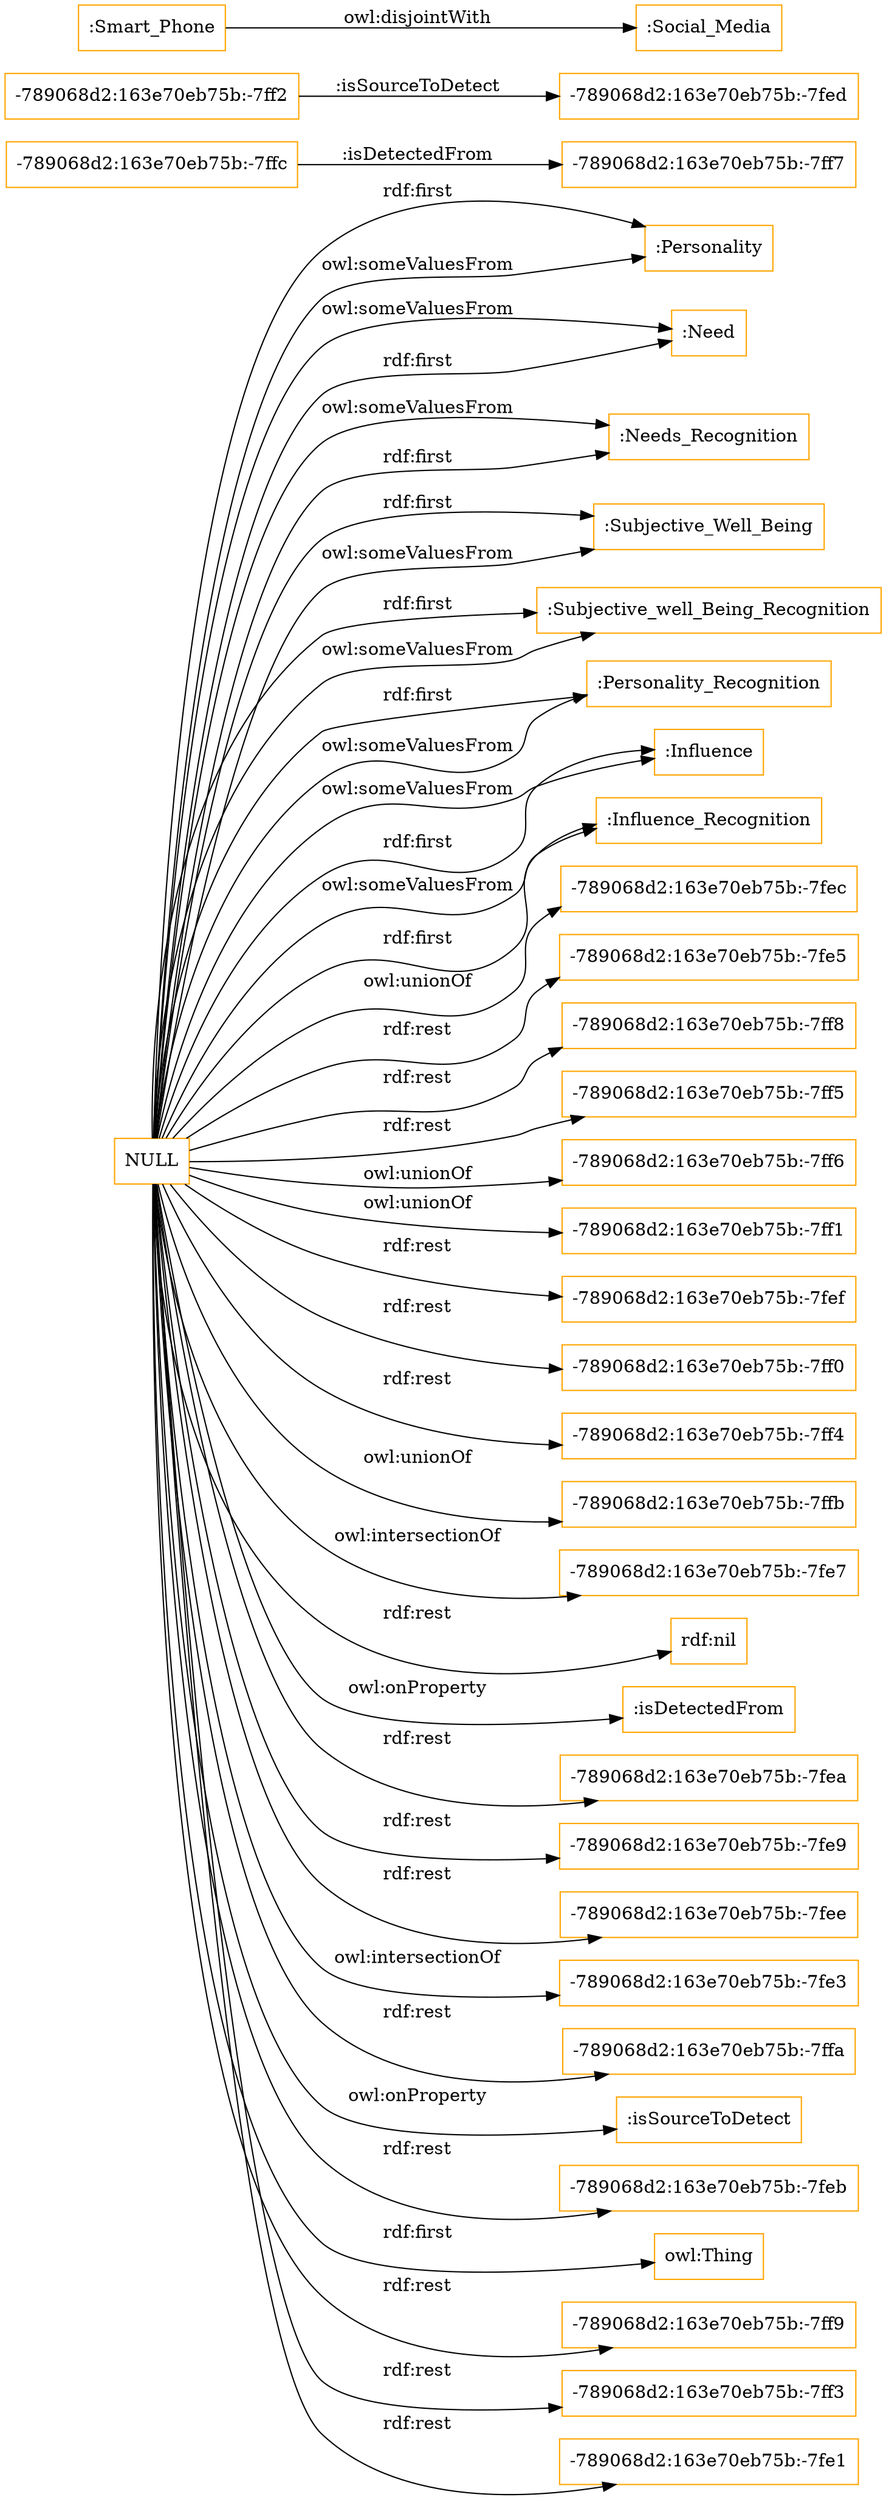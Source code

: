 digraph ar2dtool_diagram { 
rankdir=LR;
size="1501"
node [shape = rectangle, color="orange"]; ":Personality" ":Need" "-789068d2:163e70eb75b:-7ff7" ":Needs_Recognition" "-789068d2:163e70eb75b:-7ff2" ":Subjective_Well_Being" ":Subjective_well_Being_Recognition" ":Personality_Recognition" "-789068d2:163e70eb75b:-7ffc" ":Influence" "-789068d2:163e70eb75b:-7fed" ":Smart_Phone" ":Social_Media" ":Influence_Recognition" ; /*classes style*/
	"NULL" -> ":Personality_Recognition" [ label = "rdf:first" ];
	"NULL" -> "-789068d2:163e70eb75b:-7fec" [ label = "owl:unionOf" ];
	"NULL" -> "-789068d2:163e70eb75b:-7fe5" [ label = "rdf:rest" ];
	"NULL" -> ":Personality" [ label = "rdf:first" ];
	"NULL" -> "-789068d2:163e70eb75b:-7ff8" [ label = "rdf:rest" ];
	"NULL" -> "-789068d2:163e70eb75b:-7ff5" [ label = "rdf:rest" ];
	"NULL" -> ":Subjective_Well_Being" [ label = "rdf:first" ];
	"NULL" -> ":Personality_Recognition" [ label = "owl:someValuesFrom" ];
	"NULL" -> ":Need" [ label = "owl:someValuesFrom" ];
	"NULL" -> ":Influence" [ label = "owl:someValuesFrom" ];
	"NULL" -> "-789068d2:163e70eb75b:-7ff6" [ label = "owl:unionOf" ];
	"NULL" -> "-789068d2:163e70eb75b:-7ff1" [ label = "owl:unionOf" ];
	"NULL" -> ":Influence_Recognition" [ label = "owl:someValuesFrom" ];
	"NULL" -> "-789068d2:163e70eb75b:-7fef" [ label = "rdf:rest" ];
	"NULL" -> ":Personality" [ label = "owl:someValuesFrom" ];
	"NULL" -> ":Needs_Recognition" [ label = "owl:someValuesFrom" ];
	"NULL" -> "-789068d2:163e70eb75b:-7ff0" [ label = "rdf:rest" ];
	"NULL" -> "-789068d2:163e70eb75b:-7ff4" [ label = "rdf:rest" ];
	"NULL" -> "-789068d2:163e70eb75b:-7ffb" [ label = "owl:unionOf" ];
	"NULL" -> "-789068d2:163e70eb75b:-7fe7" [ label = "owl:intersectionOf" ];
	"NULL" -> "rdf:nil" [ label = "rdf:rest" ];
	"NULL" -> ":isDetectedFrom" [ label = "owl:onProperty" ];
	"NULL" -> "-789068d2:163e70eb75b:-7fea" [ label = "rdf:rest" ];
	"NULL" -> ":Subjective_well_Being_Recognition" [ label = "rdf:first" ];
	"NULL" -> "-789068d2:163e70eb75b:-7fe9" [ label = "rdf:rest" ];
	"NULL" -> "-789068d2:163e70eb75b:-7fee" [ label = "rdf:rest" ];
	"NULL" -> "-789068d2:163e70eb75b:-7fe3" [ label = "owl:intersectionOf" ];
	"NULL" -> "-789068d2:163e70eb75b:-7ffa" [ label = "rdf:rest" ];
	"NULL" -> ":isSourceToDetect" [ label = "owl:onProperty" ];
	"NULL" -> ":Need" [ label = "rdf:first" ];
	"NULL" -> "-789068d2:163e70eb75b:-7feb" [ label = "rdf:rest" ];
	"NULL" -> "owl:Thing" [ label = "rdf:first" ];
	"NULL" -> "-789068d2:163e70eb75b:-7ff9" [ label = "rdf:rest" ];
	"NULL" -> ":Subjective_well_Being_Recognition" [ label = "owl:someValuesFrom" ];
	"NULL" -> ":Influence" [ label = "rdf:first" ];
	"NULL" -> "-789068d2:163e70eb75b:-7ff3" [ label = "rdf:rest" ];
	"NULL" -> ":Needs_Recognition" [ label = "rdf:first" ];
	"NULL" -> "-789068d2:163e70eb75b:-7fe1" [ label = "rdf:rest" ];
	"NULL" -> ":Subjective_Well_Being" [ label = "owl:someValuesFrom" ];
	"NULL" -> ":Influence_Recognition" [ label = "rdf:first" ];
	":Smart_Phone" -> ":Social_Media" [ label = "owl:disjointWith" ];
	"-789068d2:163e70eb75b:-7ffc" -> "-789068d2:163e70eb75b:-7ff7" [ label = ":isDetectedFrom" ];
	"-789068d2:163e70eb75b:-7ff2" -> "-789068d2:163e70eb75b:-7fed" [ label = ":isSourceToDetect" ];

}
